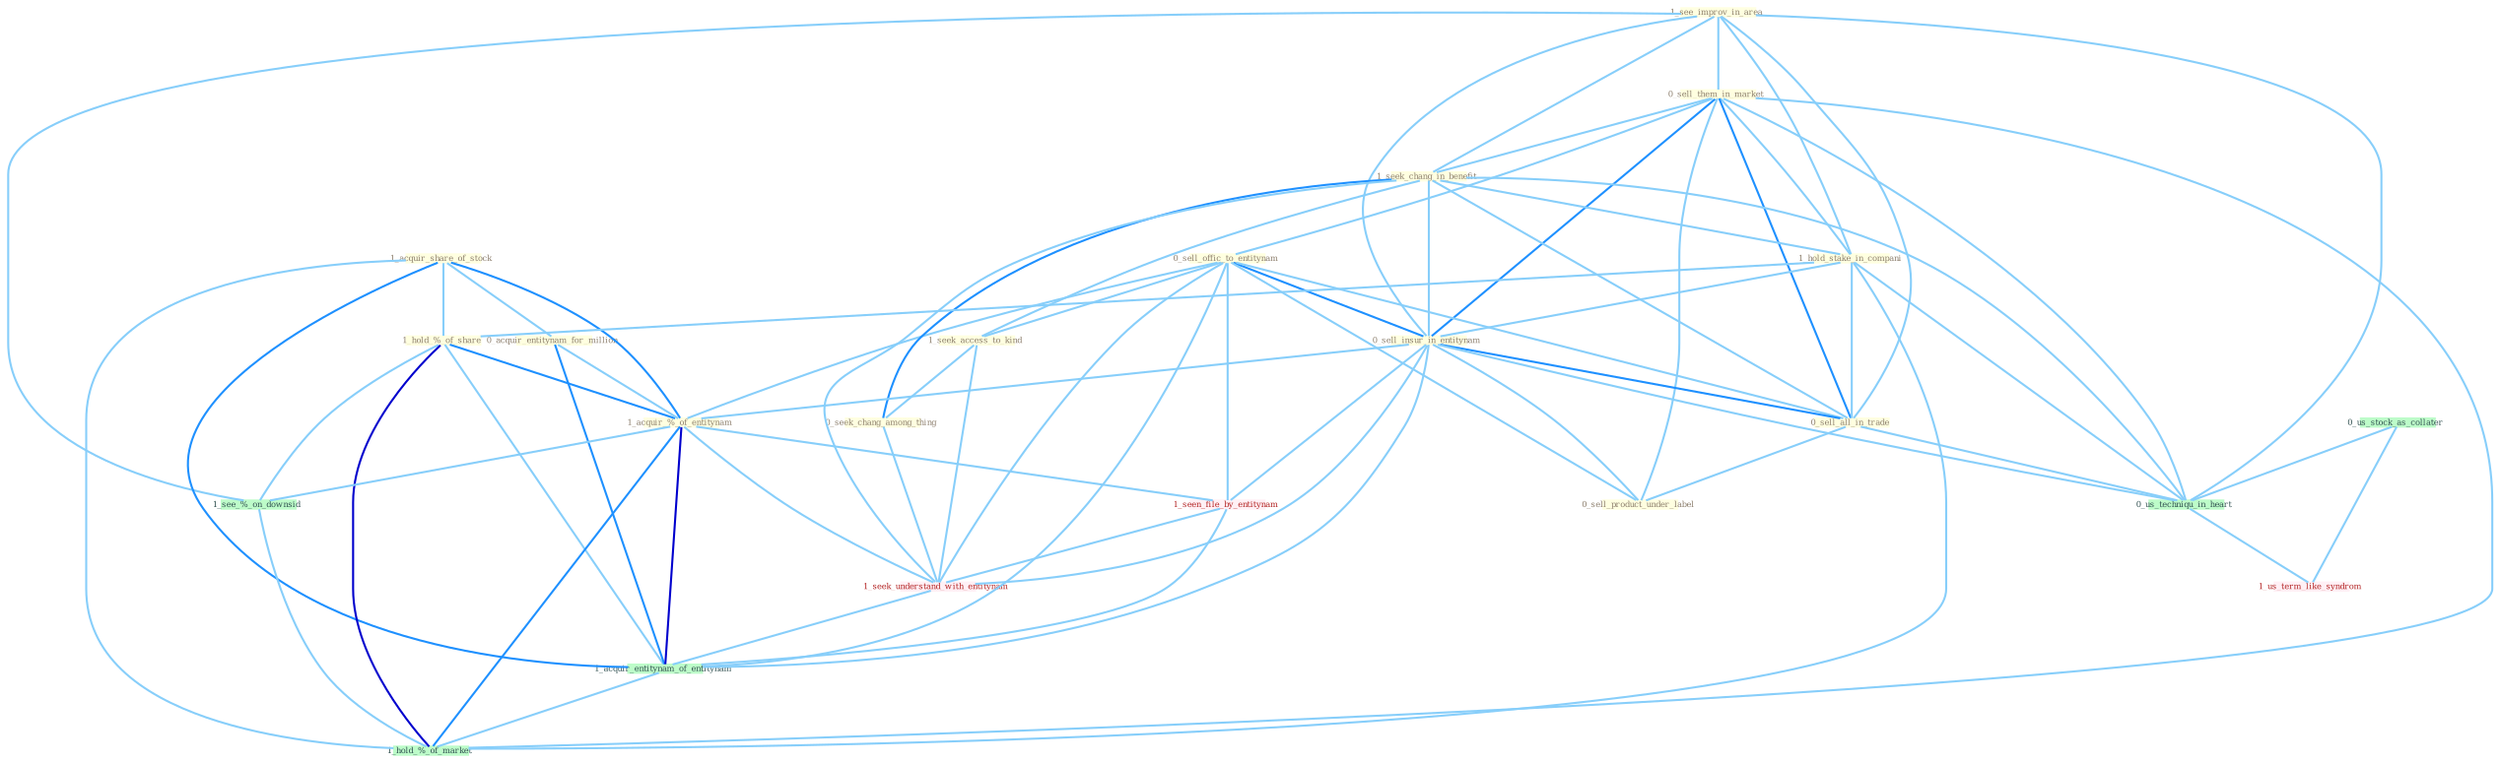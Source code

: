 Graph G{ 
    node
    [shape=polygon,style=filled,width=.5,height=.06,color="#BDFCC9",fixedsize=true,fontsize=4,
    fontcolor="#2f4f4f"];
    {node
    [color="#ffffe0", fontcolor="#8b7d6b"] "1_see_improv_in_area " "0_sell_them_in_market " "1_acquir_share_of_stock " "0_sell_offic_to_entitynam " "1_seek_chang_in_benefit " "1_hold_stake_in_compani " "1_hold_%_of_share " "0_sell_insur_in_entitynam " "0_acquir_entitynam_for_million " "1_seek_access_to_kind " "1_acquir_%_of_entitynam " "0_seek_chang_among_thing " "0_sell_all_in_trade " "0_sell_product_under_label "}
{node [color="#fff0f5", fontcolor="#b22222"] "1_seen_file_by_entitynam " "1_seek_understand_with_entitynam " "1_us_term_like_syndrom "}
edge [color="#B0E2FF"];

	"1_see_improv_in_area " -- "0_sell_them_in_market " [w="1", color="#87cefa" ];
	"1_see_improv_in_area " -- "1_seek_chang_in_benefit " [w="1", color="#87cefa" ];
	"1_see_improv_in_area " -- "1_hold_stake_in_compani " [w="1", color="#87cefa" ];
	"1_see_improv_in_area " -- "0_sell_insur_in_entitynam " [w="1", color="#87cefa" ];
	"1_see_improv_in_area " -- "0_sell_all_in_trade " [w="1", color="#87cefa" ];
	"1_see_improv_in_area " -- "0_us_techniqu_in_heart " [w="1", color="#87cefa" ];
	"1_see_improv_in_area " -- "1_see_%_on_downsid " [w="1", color="#87cefa" ];
	"0_sell_them_in_market " -- "0_sell_offic_to_entitynam " [w="1", color="#87cefa" ];
	"0_sell_them_in_market " -- "1_seek_chang_in_benefit " [w="1", color="#87cefa" ];
	"0_sell_them_in_market " -- "1_hold_stake_in_compani " [w="1", color="#87cefa" ];
	"0_sell_them_in_market " -- "0_sell_insur_in_entitynam " [w="2", color="#1e90ff" , len=0.8];
	"0_sell_them_in_market " -- "0_sell_all_in_trade " [w="2", color="#1e90ff" , len=0.8];
	"0_sell_them_in_market " -- "0_sell_product_under_label " [w="1", color="#87cefa" ];
	"0_sell_them_in_market " -- "0_us_techniqu_in_heart " [w="1", color="#87cefa" ];
	"0_sell_them_in_market " -- "1_hold_%_of_market " [w="1", color="#87cefa" ];
	"1_acquir_share_of_stock " -- "1_hold_%_of_share " [w="1", color="#87cefa" ];
	"1_acquir_share_of_stock " -- "0_acquir_entitynam_for_million " [w="1", color="#87cefa" ];
	"1_acquir_share_of_stock " -- "1_acquir_%_of_entitynam " [w="2", color="#1e90ff" , len=0.8];
	"1_acquir_share_of_stock " -- "1_acquir_entitynam_of_entitynam " [w="2", color="#1e90ff" , len=0.8];
	"1_acquir_share_of_stock " -- "1_hold_%_of_market " [w="1", color="#87cefa" ];
	"0_sell_offic_to_entitynam " -- "0_sell_insur_in_entitynam " [w="2", color="#1e90ff" , len=0.8];
	"0_sell_offic_to_entitynam " -- "1_seek_access_to_kind " [w="1", color="#87cefa" ];
	"0_sell_offic_to_entitynam " -- "1_acquir_%_of_entitynam " [w="1", color="#87cefa" ];
	"0_sell_offic_to_entitynam " -- "0_sell_all_in_trade " [w="1", color="#87cefa" ];
	"0_sell_offic_to_entitynam " -- "0_sell_product_under_label " [w="1", color="#87cefa" ];
	"0_sell_offic_to_entitynam " -- "1_seen_file_by_entitynam " [w="1", color="#87cefa" ];
	"0_sell_offic_to_entitynam " -- "1_seek_understand_with_entitynam " [w="1", color="#87cefa" ];
	"0_sell_offic_to_entitynam " -- "1_acquir_entitynam_of_entitynam " [w="1", color="#87cefa" ];
	"1_seek_chang_in_benefit " -- "1_hold_stake_in_compani " [w="1", color="#87cefa" ];
	"1_seek_chang_in_benefit " -- "0_sell_insur_in_entitynam " [w="1", color="#87cefa" ];
	"1_seek_chang_in_benefit " -- "1_seek_access_to_kind " [w="1", color="#87cefa" ];
	"1_seek_chang_in_benefit " -- "0_seek_chang_among_thing " [w="2", color="#1e90ff" , len=0.8];
	"1_seek_chang_in_benefit " -- "0_sell_all_in_trade " [w="1", color="#87cefa" ];
	"1_seek_chang_in_benefit " -- "1_seek_understand_with_entitynam " [w="1", color="#87cefa" ];
	"1_seek_chang_in_benefit " -- "0_us_techniqu_in_heart " [w="1", color="#87cefa" ];
	"1_hold_stake_in_compani " -- "1_hold_%_of_share " [w="1", color="#87cefa" ];
	"1_hold_stake_in_compani " -- "0_sell_insur_in_entitynam " [w="1", color="#87cefa" ];
	"1_hold_stake_in_compani " -- "0_sell_all_in_trade " [w="1", color="#87cefa" ];
	"1_hold_stake_in_compani " -- "0_us_techniqu_in_heart " [w="1", color="#87cefa" ];
	"1_hold_stake_in_compani " -- "1_hold_%_of_market " [w="1", color="#87cefa" ];
	"1_hold_%_of_share " -- "1_acquir_%_of_entitynam " [w="2", color="#1e90ff" , len=0.8];
	"1_hold_%_of_share " -- "1_acquir_entitynam_of_entitynam " [w="1", color="#87cefa" ];
	"1_hold_%_of_share " -- "1_see_%_on_downsid " [w="1", color="#87cefa" ];
	"1_hold_%_of_share " -- "1_hold_%_of_market " [w="3", color="#0000cd" , len=0.6];
	"0_sell_insur_in_entitynam " -- "1_acquir_%_of_entitynam " [w="1", color="#87cefa" ];
	"0_sell_insur_in_entitynam " -- "0_sell_all_in_trade " [w="2", color="#1e90ff" , len=0.8];
	"0_sell_insur_in_entitynam " -- "0_sell_product_under_label " [w="1", color="#87cefa" ];
	"0_sell_insur_in_entitynam " -- "1_seen_file_by_entitynam " [w="1", color="#87cefa" ];
	"0_sell_insur_in_entitynam " -- "1_seek_understand_with_entitynam " [w="1", color="#87cefa" ];
	"0_sell_insur_in_entitynam " -- "1_acquir_entitynam_of_entitynam " [w="1", color="#87cefa" ];
	"0_sell_insur_in_entitynam " -- "0_us_techniqu_in_heart " [w="1", color="#87cefa" ];
	"0_acquir_entitynam_for_million " -- "1_acquir_%_of_entitynam " [w="1", color="#87cefa" ];
	"0_acquir_entitynam_for_million " -- "1_acquir_entitynam_of_entitynam " [w="2", color="#1e90ff" , len=0.8];
	"1_seek_access_to_kind " -- "0_seek_chang_among_thing " [w="1", color="#87cefa" ];
	"1_seek_access_to_kind " -- "1_seek_understand_with_entitynam " [w="1", color="#87cefa" ];
	"1_acquir_%_of_entitynam " -- "1_seen_file_by_entitynam " [w="1", color="#87cefa" ];
	"1_acquir_%_of_entitynam " -- "1_seek_understand_with_entitynam " [w="1", color="#87cefa" ];
	"1_acquir_%_of_entitynam " -- "1_acquir_entitynam_of_entitynam " [w="3", color="#0000cd" , len=0.6];
	"1_acquir_%_of_entitynam " -- "1_see_%_on_downsid " [w="1", color="#87cefa" ];
	"1_acquir_%_of_entitynam " -- "1_hold_%_of_market " [w="2", color="#1e90ff" , len=0.8];
	"0_seek_chang_among_thing " -- "1_seek_understand_with_entitynam " [w="1", color="#87cefa" ];
	"0_sell_all_in_trade " -- "0_sell_product_under_label " [w="1", color="#87cefa" ];
	"0_sell_all_in_trade " -- "0_us_techniqu_in_heart " [w="1", color="#87cefa" ];
	"1_seen_file_by_entitynam " -- "1_seek_understand_with_entitynam " [w="1", color="#87cefa" ];
	"1_seen_file_by_entitynam " -- "1_acquir_entitynam_of_entitynam " [w="1", color="#87cefa" ];
	"0_us_stock_as_collater " -- "0_us_techniqu_in_heart " [w="1", color="#87cefa" ];
	"0_us_stock_as_collater " -- "1_us_term_like_syndrom " [w="1", color="#87cefa" ];
	"1_seek_understand_with_entitynam " -- "1_acquir_entitynam_of_entitynam " [w="1", color="#87cefa" ];
	"1_acquir_entitynam_of_entitynam " -- "1_hold_%_of_market " [w="1", color="#87cefa" ];
	"0_us_techniqu_in_heart " -- "1_us_term_like_syndrom " [w="1", color="#87cefa" ];
	"1_see_%_on_downsid " -- "1_hold_%_of_market " [w="1", color="#87cefa" ];
}